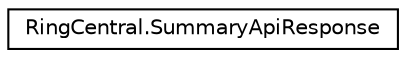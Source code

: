 digraph "Graphical Class Hierarchy"
{
 // LATEX_PDF_SIZE
  edge [fontname="Helvetica",fontsize="10",labelfontname="Helvetica",labelfontsize="10"];
  node [fontname="Helvetica",fontsize="10",shape=record];
  rankdir="LR";
  Node0 [label="RingCentral.SummaryApiResponse",height=0.2,width=0.4,color="black", fillcolor="white", style="filled",URL="$classRingCentral_1_1SummaryApiResponse.html",tooltip=" "];
}
